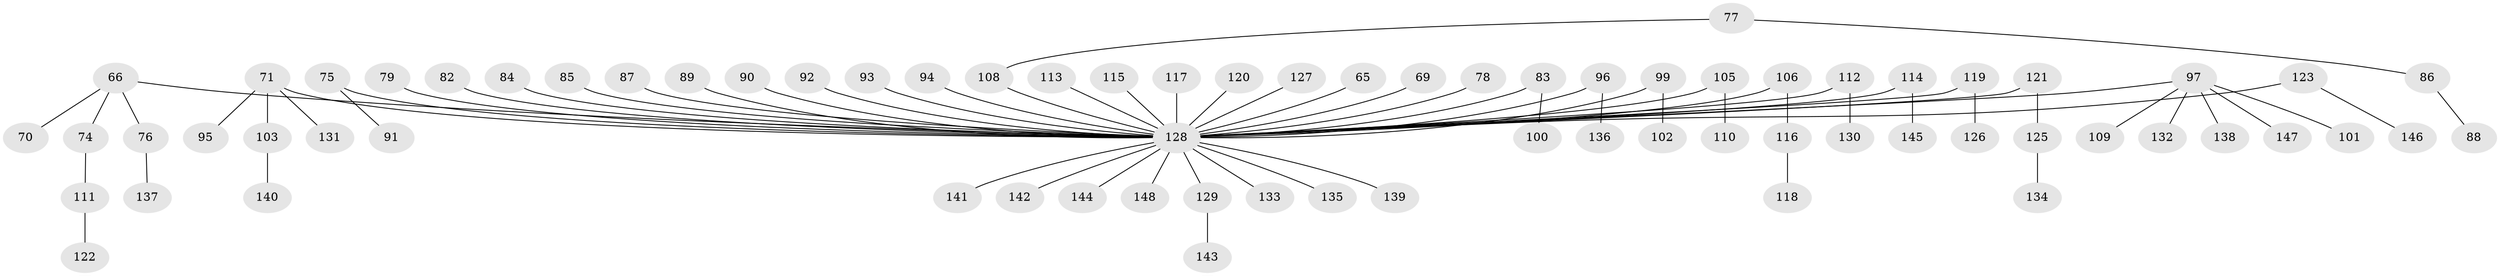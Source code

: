 // original degree distribution, {4: 0.07432432432432433, 7: 0.02027027027027027, 8: 0.013513513513513514, 2: 0.2635135135135135, 1: 0.5, 5: 0.013513513513513514, 3: 0.11486486486486487}
// Generated by graph-tools (version 1.1) at 2025/53/03/09/25 04:53:10]
// undirected, 74 vertices, 73 edges
graph export_dot {
graph [start="1"]
  node [color=gray90,style=filled];
  65;
  66;
  69;
  70;
  71;
  74;
  75;
  76;
  77;
  78;
  79;
  82;
  83;
  84;
  85;
  86;
  87;
  88;
  89;
  90;
  91;
  92;
  93;
  94;
  95;
  96;
  97 [super="+64+81"];
  99;
  100;
  101;
  102;
  103;
  105;
  106;
  108 [super="+30+68"];
  109;
  110;
  111;
  112;
  113;
  114;
  115;
  116;
  117;
  118;
  119;
  120;
  121;
  122;
  123;
  125;
  126;
  127;
  128 [super="+56+54+20+50+55+15+19+80+31+34+36+51+41+58+72+52+124+57+59+73+104+60+98+62"];
  129 [super="+107"];
  130;
  131;
  132;
  133;
  134;
  135;
  136;
  137;
  138;
  139;
  140;
  141;
  142;
  143;
  144;
  145;
  146;
  147;
  148;
  65 -- 128;
  66 -- 70;
  66 -- 74;
  66 -- 76;
  66 -- 128;
  69 -- 128;
  71 -- 95;
  71 -- 103;
  71 -- 131;
  71 -- 128;
  74 -- 111;
  75 -- 91;
  75 -- 128;
  76 -- 137;
  77 -- 86;
  77 -- 108;
  78 -- 128;
  79 -- 128;
  82 -- 128;
  83 -- 100;
  83 -- 128;
  84 -- 128;
  85 -- 128;
  86 -- 88;
  87 -- 128;
  89 -- 128;
  90 -- 128;
  92 -- 128;
  93 -- 128;
  94 -- 128;
  96 -- 136;
  96 -- 128;
  97 -- 132;
  97 -- 147;
  97 -- 101;
  97 -- 138;
  97 -- 109;
  97 -- 128;
  99 -- 102;
  99 -- 128;
  103 -- 140;
  105 -- 110;
  105 -- 128;
  106 -- 116;
  106 -- 128;
  108 -- 128;
  111 -- 122;
  112 -- 130;
  112 -- 128;
  113 -- 128;
  114 -- 145;
  114 -- 128;
  115 -- 128;
  116 -- 118;
  117 -- 128;
  119 -- 126;
  119 -- 128;
  120 -- 128;
  121 -- 125;
  121 -- 128;
  123 -- 146;
  123 -- 128;
  125 -- 134;
  127 -- 128;
  128 -- 133;
  128 -- 139;
  128 -- 144;
  128 -- 148;
  128 -- 129;
  128 -- 141;
  128 -- 135;
  128 -- 142;
  129 -- 143;
}
